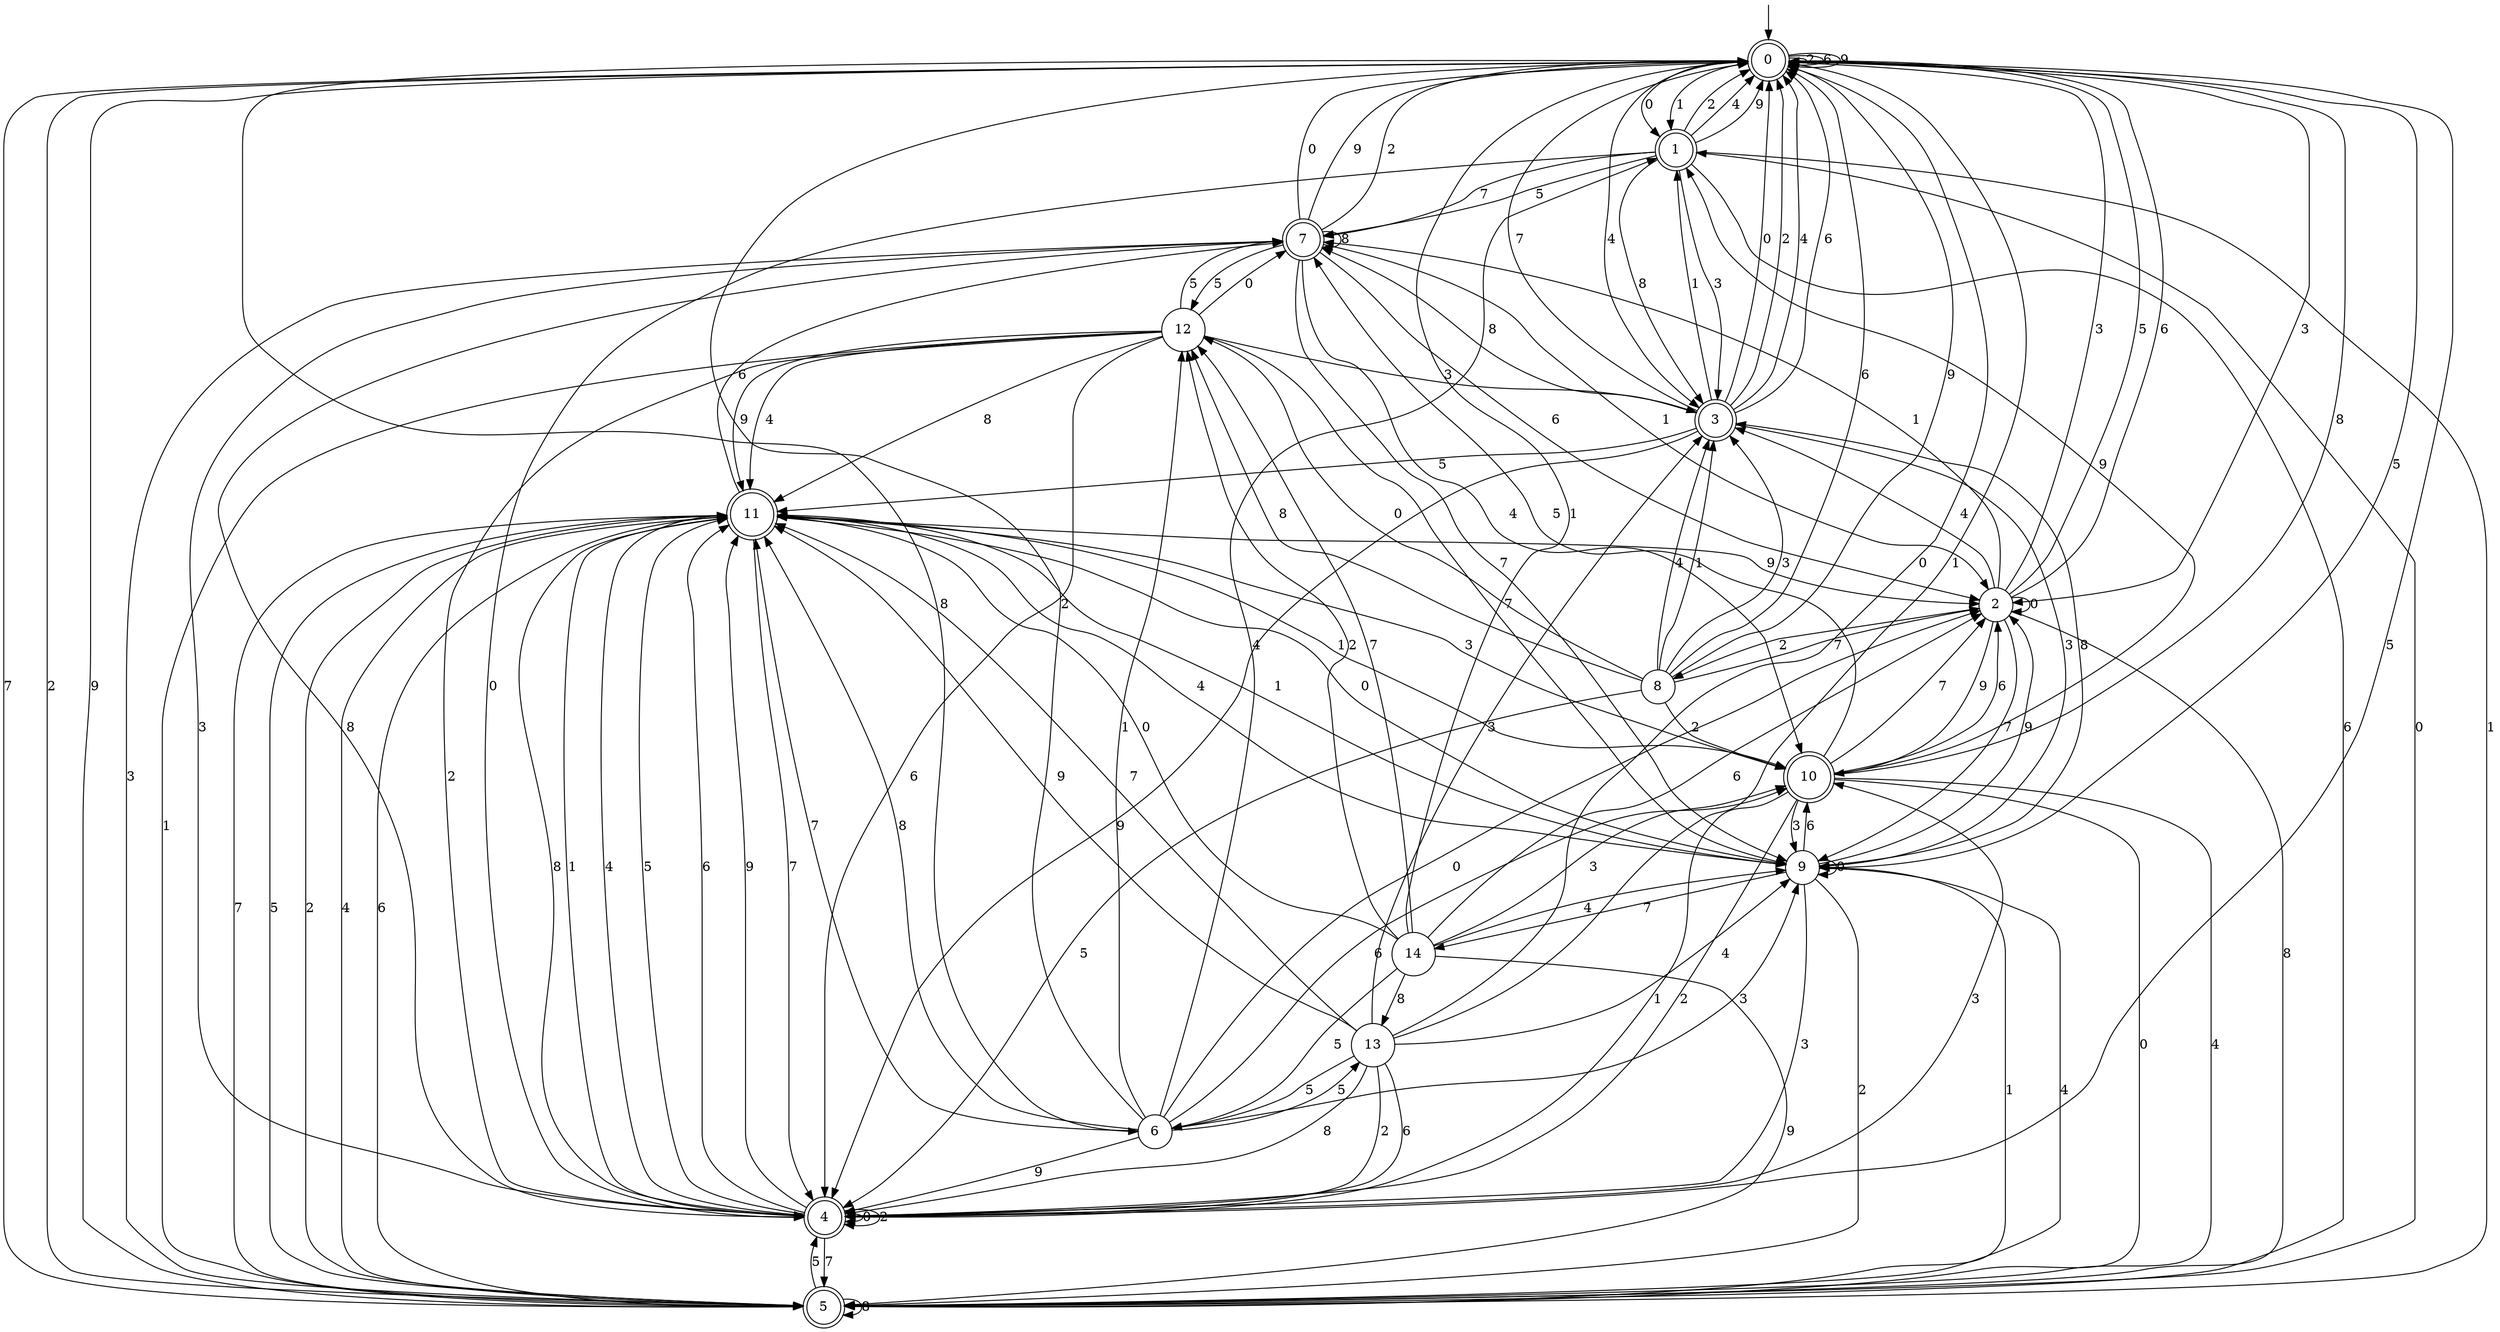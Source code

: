 digraph g {

	s0 [shape="doublecircle" label="0"];
	s1 [shape="doublecircle" label="1"];
	s2 [shape="circle" label="2"];
	s3 [shape="doublecircle" label="3"];
	s4 [shape="doublecircle" label="4"];
	s5 [shape="doublecircle" label="5"];
	s6 [shape="circle" label="6"];
	s7 [shape="doublecircle" label="7"];
	s8 [shape="circle" label="8"];
	s9 [shape="circle" label="9"];
	s10 [shape="doublecircle" label="10"];
	s11 [shape="doublecircle" label="11"];
	s12 [shape="circle" label="12"];
	s13 [shape="circle" label="13"];
	s14 [shape="circle" label="14"];
	s0 -> s1 [label="0"];
	s0 -> s1 [label="1"];
	s0 -> s0 [label="2"];
	s0 -> s2 [label="3"];
	s0 -> s3 [label="4"];
	s0 -> s4 [label="5"];
	s0 -> s0 [label="6"];
	s0 -> s5 [label="7"];
	s0 -> s6 [label="8"];
	s0 -> s0 [label="9"];
	s1 -> s4 [label="0"];
	s1 -> s5 [label="1"];
	s1 -> s0 [label="2"];
	s1 -> s3 [label="3"];
	s1 -> s0 [label="4"];
	s1 -> s7 [label="5"];
	s1 -> s5 [label="6"];
	s1 -> s7 [label="7"];
	s1 -> s3 [label="8"];
	s1 -> s0 [label="9"];
	s2 -> s2 [label="0"];
	s2 -> s7 [label="1"];
	s2 -> s8 [label="2"];
	s2 -> s0 [label="3"];
	s2 -> s3 [label="4"];
	s2 -> s0 [label="5"];
	s2 -> s0 [label="6"];
	s2 -> s9 [label="7"];
	s2 -> s5 [label="8"];
	s2 -> s10 [label="9"];
	s3 -> s0 [label="0"];
	s3 -> s1 [label="1"];
	s3 -> s0 [label="2"];
	s3 -> s9 [label="3"];
	s3 -> s0 [label="4"];
	s3 -> s11 [label="5"];
	s3 -> s0 [label="6"];
	s3 -> s0 [label="7"];
	s3 -> s7 [label="8"];
	s3 -> s4 [label="9"];
	s4 -> s4 [label="0"];
	s4 -> s11 [label="1"];
	s4 -> s4 [label="2"];
	s4 -> s10 [label="3"];
	s4 -> s11 [label="4"];
	s4 -> s11 [label="5"];
	s4 -> s11 [label="6"];
	s4 -> s5 [label="7"];
	s4 -> s7 [label="8"];
	s4 -> s11 [label="9"];
	s5 -> s1 [label="0"];
	s5 -> s9 [label="1"];
	s5 -> s0 [label="2"];
	s5 -> s7 [label="3"];
	s5 -> s11 [label="4"];
	s5 -> s4 [label="5"];
	s5 -> s11 [label="6"];
	s5 -> s11 [label="7"];
	s5 -> s5 [label="8"];
	s5 -> s0 [label="9"];
	s6 -> s2 [label="0"];
	s6 -> s12 [label="1"];
	s6 -> s0 [label="2"];
	s6 -> s9 [label="3"];
	s6 -> s1 [label="4"];
	s6 -> s13 [label="5"];
	s6 -> s10 [label="6"];
	s6 -> s11 [label="7"];
	s6 -> s11 [label="8"];
	s6 -> s4 [label="9"];
	s7 -> s0 [label="0"];
	s7 -> s2 [label="1"];
	s7 -> s0 [label="2"];
	s7 -> s4 [label="3"];
	s7 -> s10 [label="4"];
	s7 -> s12 [label="5"];
	s7 -> s2 [label="6"];
	s7 -> s9 [label="7"];
	s7 -> s7 [label="8"];
	s7 -> s0 [label="9"];
	s8 -> s12 [label="0"];
	s8 -> s3 [label="1"];
	s8 -> s10 [label="2"];
	s8 -> s3 [label="3"];
	s8 -> s3 [label="4"];
	s8 -> s4 [label="5"];
	s8 -> s0 [label="6"];
	s8 -> s2 [label="7"];
	s8 -> s12 [label="8"];
	s8 -> s0 [label="9"];
	s9 -> s9 [label="0"];
	s9 -> s11 [label="1"];
	s9 -> s5 [label="2"];
	s9 -> s4 [label="3"];
	s9 -> s5 [label="4"];
	s9 -> s0 [label="5"];
	s9 -> s10 [label="6"];
	s9 -> s14 [label="7"];
	s9 -> s3 [label="8"];
	s9 -> s2 [label="9"];
	s10 -> s5 [label="0"];
	s10 -> s4 [label="1"];
	s10 -> s4 [label="2"];
	s10 -> s9 [label="3"];
	s10 -> s5 [label="4"];
	s10 -> s7 [label="5"];
	s10 -> s2 [label="6"];
	s10 -> s2 [label="7"];
	s10 -> s0 [label="8"];
	s10 -> s1 [label="9"];
	s11 -> s9 [label="0"];
	s11 -> s10 [label="1"];
	s11 -> s5 [label="2"];
	s11 -> s10 [label="3"];
	s11 -> s9 [label="4"];
	s11 -> s5 [label="5"];
	s11 -> s7 [label="6"];
	s11 -> s4 [label="7"];
	s11 -> s4 [label="8"];
	s11 -> s2 [label="9"];
	s12 -> s7 [label="0"];
	s12 -> s5 [label="1"];
	s12 -> s4 [label="2"];
	s12 -> s3 [label="3"];
	s12 -> s11 [label="4"];
	s12 -> s7 [label="5"];
	s12 -> s4 [label="6"];
	s12 -> s9 [label="7"];
	s12 -> s11 [label="8"];
	s12 -> s11 [label="9"];
	s13 -> s0 [label="0"];
	s13 -> s0 [label="1"];
	s13 -> s4 [label="2"];
	s13 -> s3 [label="3"];
	s13 -> s9 [label="4"];
	s13 -> s6 [label="5"];
	s13 -> s4 [label="6"];
	s13 -> s11 [label="7"];
	s13 -> s4 [label="8"];
	s13 -> s11 [label="9"];
	s14 -> s11 [label="0"];
	s14 -> s0 [label="1"];
	s14 -> s12 [label="2"];
	s14 -> s10 [label="3"];
	s14 -> s9 [label="4"];
	s14 -> s6 [label="5"];
	s14 -> s2 [label="6"];
	s14 -> s12 [label="7"];
	s14 -> s13 [label="8"];
	s14 -> s5 [label="9"];

__start0 [label="" shape="none" width="0" height="0"];
__start0 -> s0;

}
